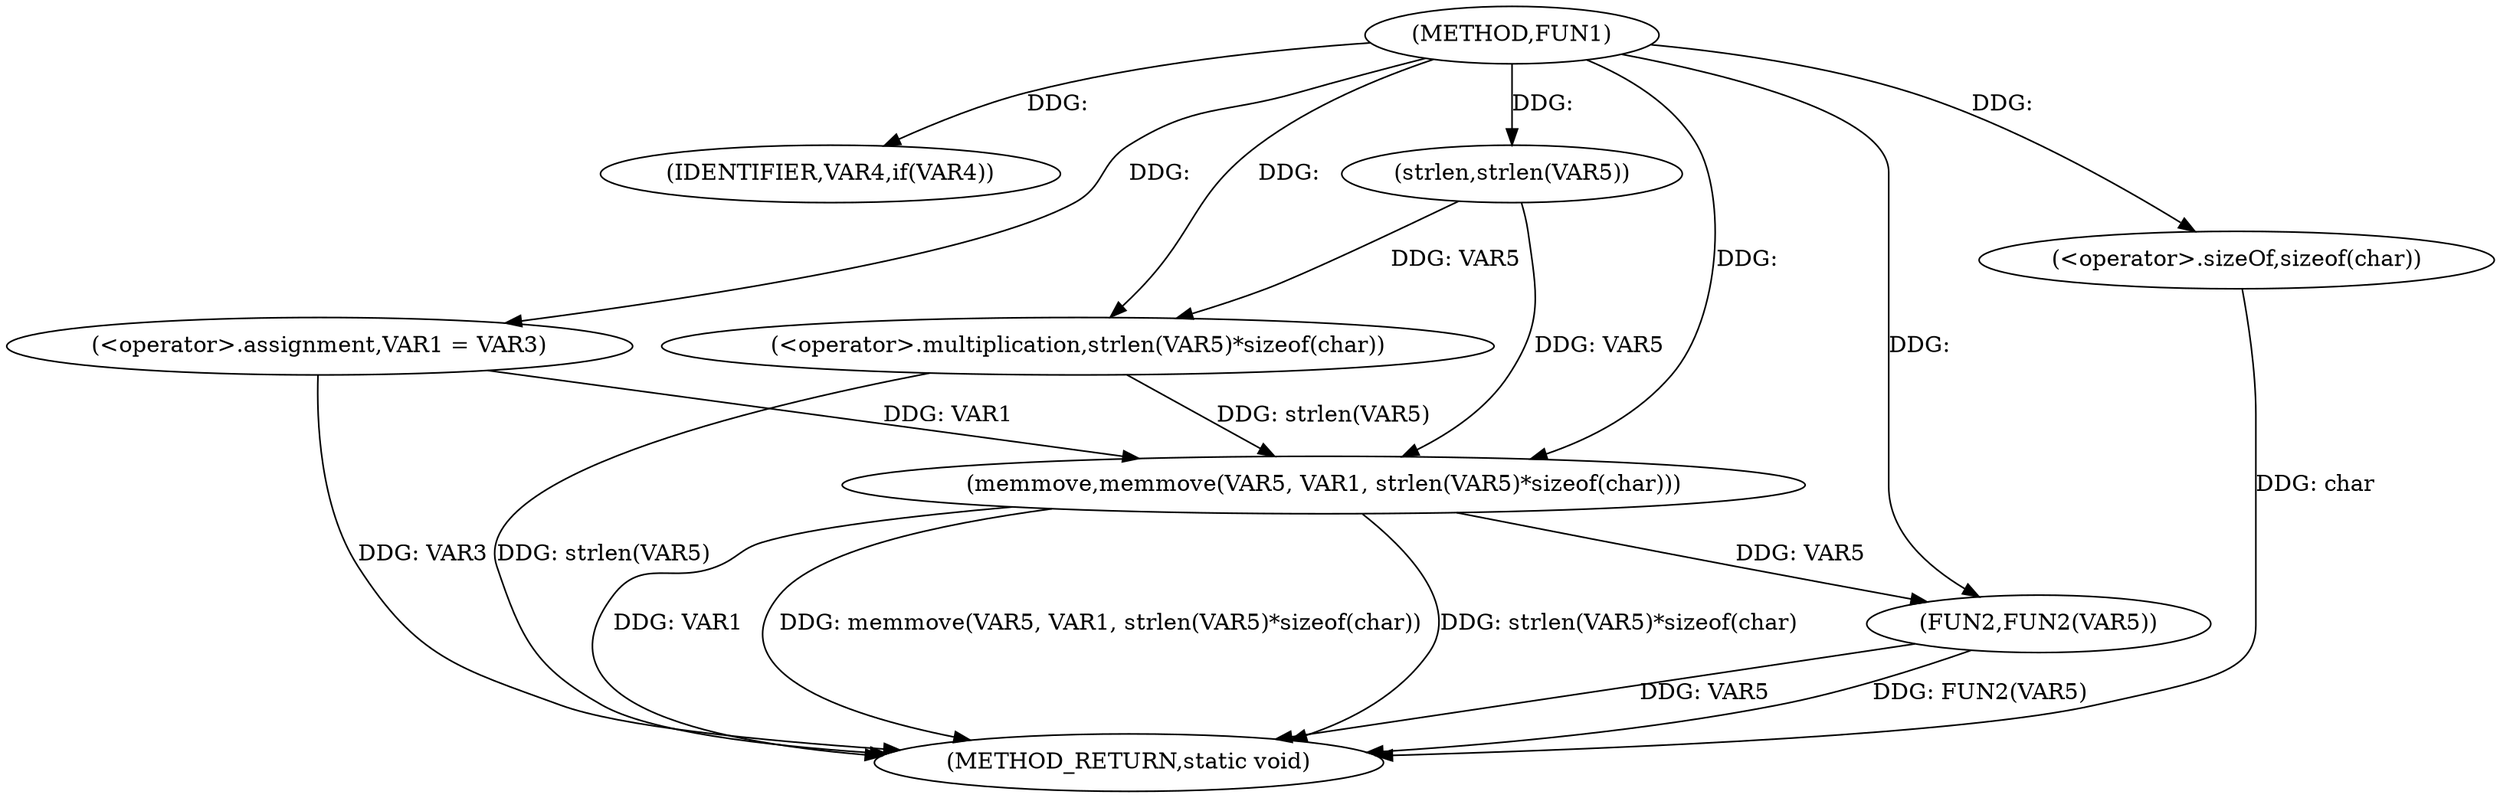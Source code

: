 digraph FUN1 {  
"1000100" [label = "(METHOD,FUN1)" ]
"1000123" [label = "(METHOD_RETURN,static void)" ]
"1000106" [label = "(IDENTIFIER,VAR4,if(VAR4))" ]
"1000108" [label = "(<operator>.assignment,VAR1 = VAR3)" ]
"1000113" [label = "(memmove,memmove(VAR5, VAR1, strlen(VAR5)*sizeof(char)))" ]
"1000116" [label = "(<operator>.multiplication,strlen(VAR5)*sizeof(char))" ]
"1000117" [label = "(strlen,strlen(VAR5))" ]
"1000119" [label = "(<operator>.sizeOf,sizeof(char))" ]
"1000121" [label = "(FUN2,FUN2(VAR5))" ]
  "1000116" -> "1000123"  [ label = "DDG: strlen(VAR5)"] 
  "1000121" -> "1000123"  [ label = "DDG: VAR5"] 
  "1000113" -> "1000123"  [ label = "DDG: strlen(VAR5)*sizeof(char)"] 
  "1000113" -> "1000123"  [ label = "DDG: VAR1"] 
  "1000121" -> "1000123"  [ label = "DDG: FUN2(VAR5)"] 
  "1000113" -> "1000123"  [ label = "DDG: memmove(VAR5, VAR1, strlen(VAR5)*sizeof(char))"] 
  "1000108" -> "1000123"  [ label = "DDG: VAR3"] 
  "1000119" -> "1000123"  [ label = "DDG: char"] 
  "1000100" -> "1000106"  [ label = "DDG: "] 
  "1000100" -> "1000108"  [ label = "DDG: "] 
  "1000117" -> "1000113"  [ label = "DDG: VAR5"] 
  "1000100" -> "1000113"  [ label = "DDG: "] 
  "1000108" -> "1000113"  [ label = "DDG: VAR1"] 
  "1000116" -> "1000113"  [ label = "DDG: strlen(VAR5)"] 
  "1000117" -> "1000116"  [ label = "DDG: VAR5"] 
  "1000100" -> "1000117"  [ label = "DDG: "] 
  "1000100" -> "1000116"  [ label = "DDG: "] 
  "1000100" -> "1000119"  [ label = "DDG: "] 
  "1000113" -> "1000121"  [ label = "DDG: VAR5"] 
  "1000100" -> "1000121"  [ label = "DDG: "] 
}
